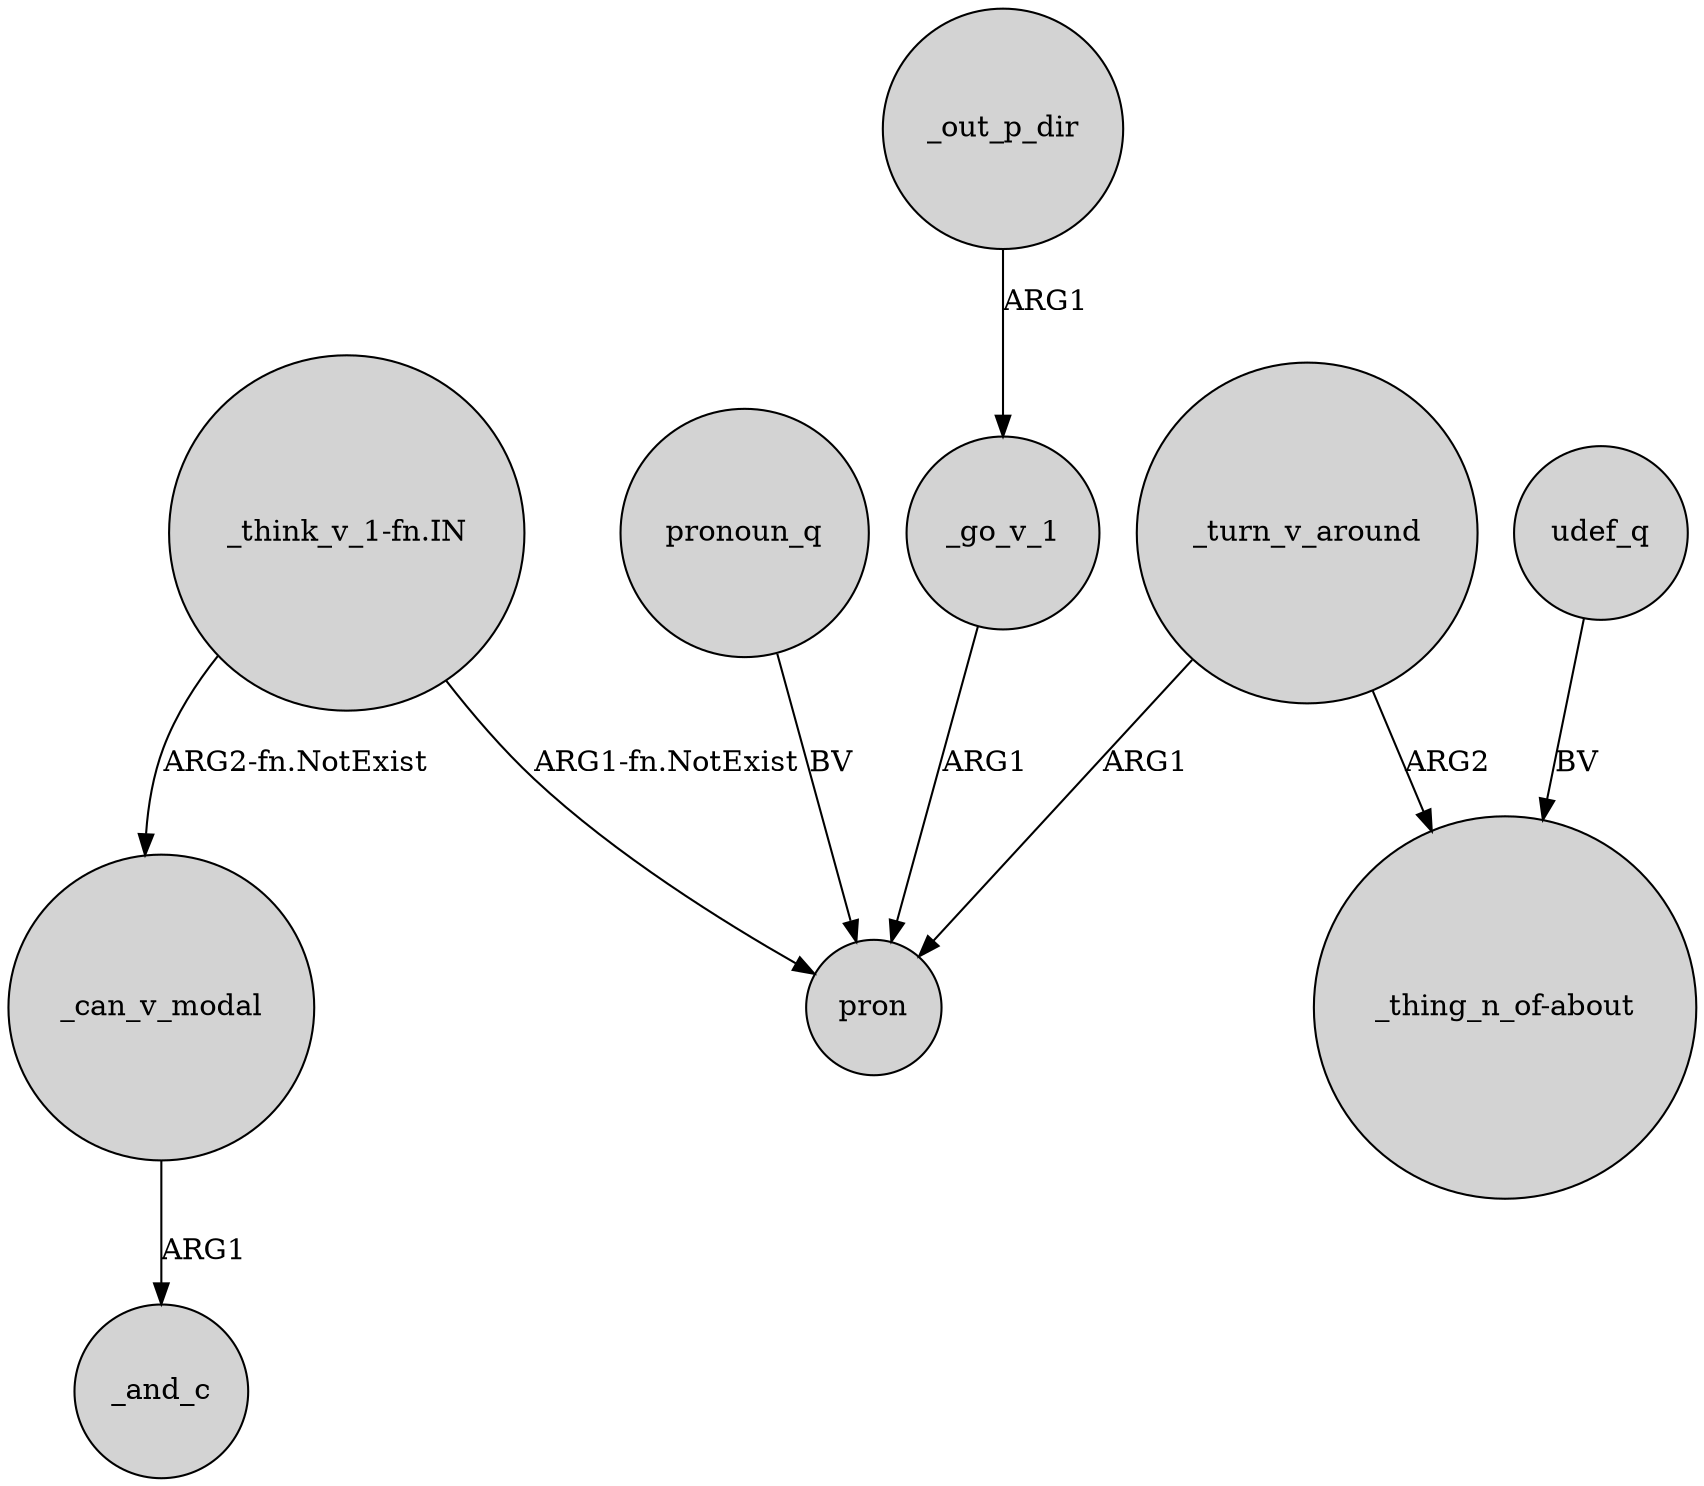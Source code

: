 digraph {
	node [shape=circle style=filled]
	_turn_v_around -> pron [label=ARG1]
	udef_q -> "_thing_n_of-about" [label=BV]
	_can_v_modal -> _and_c [label=ARG1]
	"_think_v_1-fn.IN" -> _can_v_modal [label="ARG2-fn.NotExist"]
	"_think_v_1-fn.IN" -> pron [label="ARG1-fn.NotExist"]
	_turn_v_around -> "_thing_n_of-about" [label=ARG2]
	_out_p_dir -> _go_v_1 [label=ARG1]
	_go_v_1 -> pron [label=ARG1]
	pronoun_q -> pron [label=BV]
}
